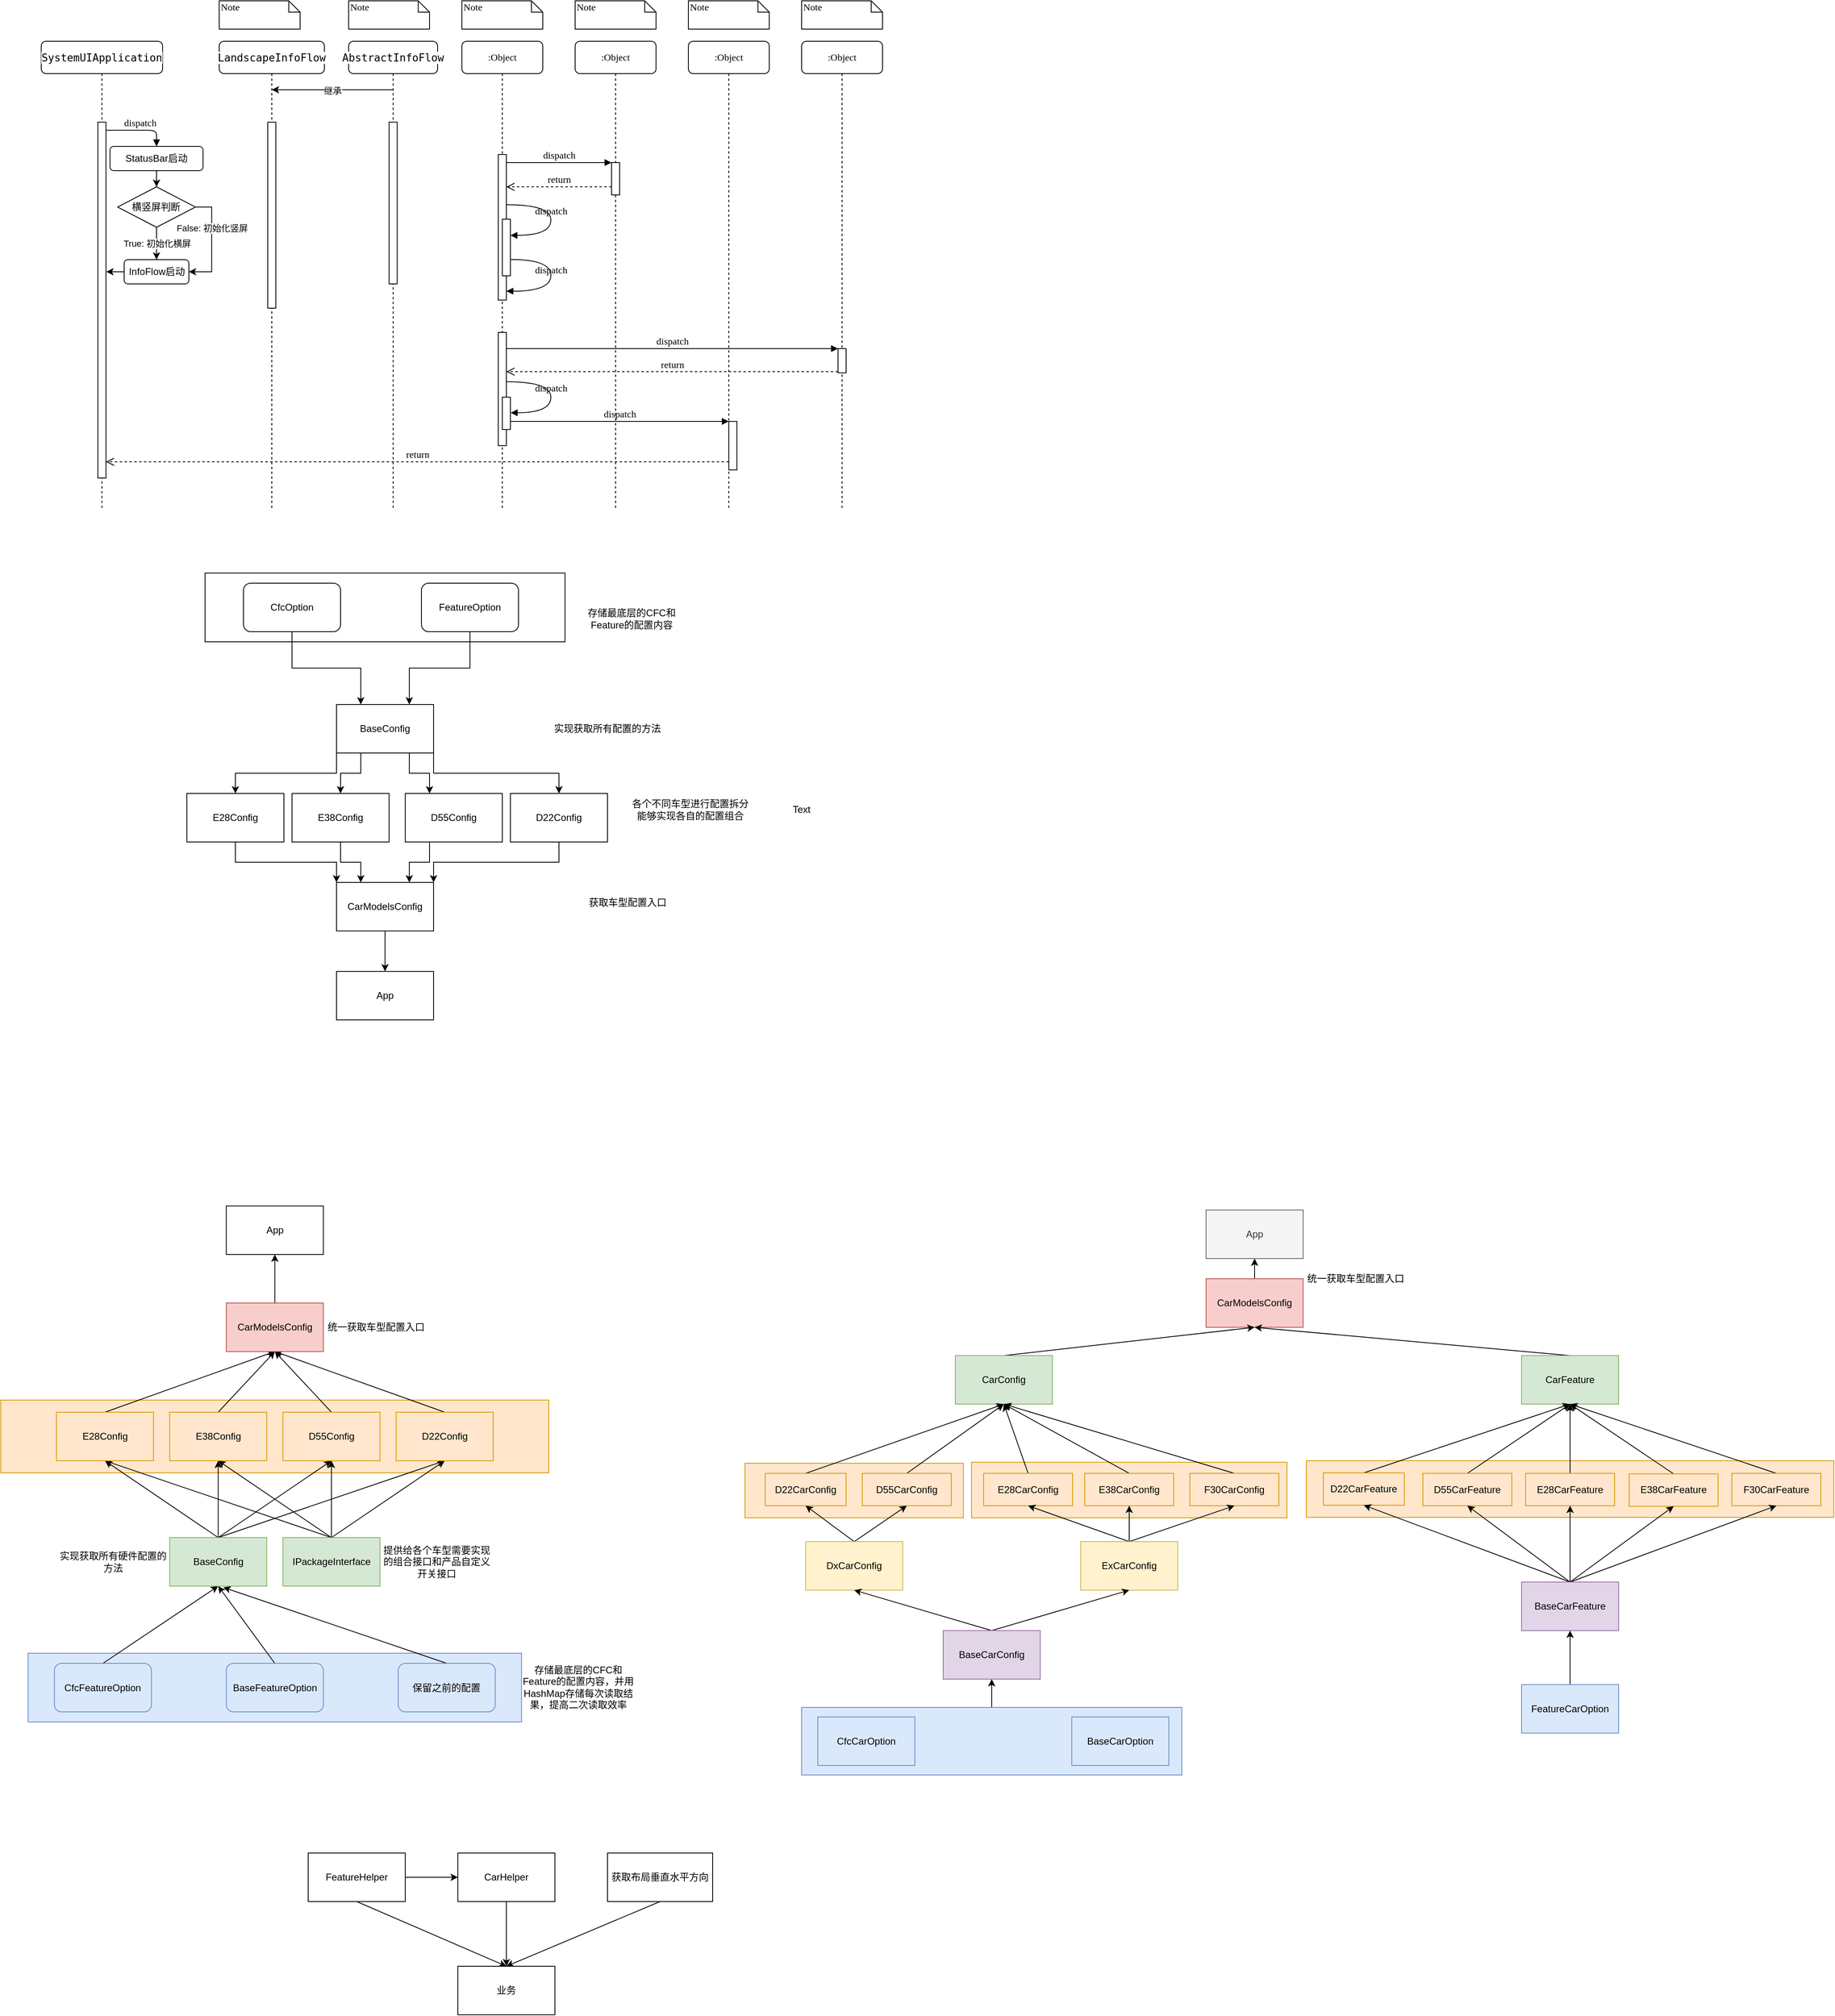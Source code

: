 <mxfile version="20.2.8" type="github">
  <diagram name="Page-1" id="13e1069c-82ec-6db2-03f1-153e76fe0fe0">
    <mxGraphModel dx="2472" dy="684" grid="1" gridSize="10" guides="1" tooltips="1" connect="1" arrows="1" fold="1" page="1" pageScale="1" pageWidth="1100" pageHeight="850" background="none" math="0" shadow="0">
      <root>
        <mxCell id="0" />
        <mxCell id="1" parent="0" />
        <mxCell id="XHQAuDr_FhuC9CiQz87_-5" style="edgeStyle=none;rounded=0;orthogonalLoop=1;jettySize=auto;html=1;exitX=0.5;exitY=0;exitDx=0;exitDy=0;entryX=0.5;entryY=1;entryDx=0;entryDy=0;" edge="1" parent="1" source="u1V4kBowGzfQfwBK12-E-53" target="XHQAuDr_FhuC9CiQz87_-1">
          <mxGeometry relative="1" as="geometry" />
        </mxCell>
        <mxCell id="u1V4kBowGzfQfwBK12-E-53" value="" style="rounded=0;whiteSpace=wrap;html=1;fillColor=#dae8fc;strokeColor=#6c8ebf;" parent="1" vertex="1">
          <mxGeometry x="960" y="2140" width="470" height="83.5" as="geometry" />
        </mxCell>
        <mxCell id="u1V4kBowGzfQfwBK12-E-29" value="" style="rounded=0;whiteSpace=wrap;html=1;fillColor=#ffe6cc;strokeColor=#d79b00;" parent="1" vertex="1">
          <mxGeometry x="1584" y="1835" width="652" height="69.99" as="geometry" />
        </mxCell>
        <mxCell id="u1V4kBowGzfQfwBK12-E-19" value="" style="rounded=0;whiteSpace=wrap;html=1;fillColor=#ffe6cc;strokeColor=#d79b00;" parent="1" vertex="1">
          <mxGeometry x="1170" y="1836.86" width="390" height="68.75" as="geometry" />
        </mxCell>
        <mxCell id="u1V4kBowGzfQfwBK12-E-13" value="" style="rounded=0;whiteSpace=wrap;html=1;fillColor=#ffe6cc;strokeColor=#d79b00;" parent="1" vertex="1">
          <mxGeometry x="890" y="1838.11" width="270" height="67.5" as="geometry" />
        </mxCell>
        <mxCell id="REH5YeQ6EN0uK2ZwVJsP-51" value="" style="rounded=0;whiteSpace=wrap;html=1;fillColor=#ffe6cc;strokeColor=#d79b00;" parent="1" vertex="1">
          <mxGeometry x="-30" y="1760" width="677.5" height="90" as="geometry" />
        </mxCell>
        <mxCell id="7baba1c4bc27f4b0-2" value="&lt;pre style=&quot;font-family: &amp;quot;JetBrains Mono&amp;quot;, monospace; font-size: 9.8pt;&quot;&gt;&lt;span style=&quot;background-color: rgb(255, 255, 255);&quot;&gt;LandscapeInfoFlow&lt;/span&gt;&lt;/pre&gt;" style="shape=umlLifeline;perimeter=lifelinePerimeter;whiteSpace=wrap;html=1;container=1;collapsible=0;recursiveResize=0;outlineConnect=0;rounded=1;shadow=0;comic=0;labelBackgroundColor=none;strokeWidth=1;fontFamily=Verdana;fontSize=12;align=center;" parent="1" vertex="1">
          <mxGeometry x="240" y="80" width="130" height="580" as="geometry" />
        </mxCell>
        <mxCell id="7baba1c4bc27f4b0-10" value="" style="html=1;points=[];perimeter=orthogonalPerimeter;rounded=0;shadow=0;comic=0;labelBackgroundColor=none;strokeWidth=1;fontFamily=Verdana;fontSize=12;align=center;" parent="7baba1c4bc27f4b0-2" vertex="1">
          <mxGeometry x="60" y="100" width="10" height="230" as="geometry" />
        </mxCell>
        <mxCell id="7baba1c4bc27f4b0-3" value="&lt;pre style=&quot;font-family: &amp;quot;JetBrains Mono&amp;quot;, monospace; font-size: 9.8pt;&quot;&gt;&lt;span style=&quot;background-color: rgb(255, 255, 255);&quot;&gt;AbstractInfoFlow&lt;/span&gt;&lt;/pre&gt;" style="shape=umlLifeline;perimeter=lifelinePerimeter;whiteSpace=wrap;html=1;container=1;collapsible=0;recursiveResize=0;outlineConnect=0;rounded=1;shadow=0;comic=0;labelBackgroundColor=none;strokeWidth=1;fontFamily=Verdana;fontSize=12;align=center;" parent="1" vertex="1">
          <mxGeometry x="400" y="80" width="110" height="580" as="geometry" />
        </mxCell>
        <mxCell id="7baba1c4bc27f4b0-13" value="" style="html=1;points=[];perimeter=orthogonalPerimeter;rounded=0;shadow=0;comic=0;labelBackgroundColor=none;strokeWidth=1;fontFamily=Verdana;fontSize=12;align=center;" parent="7baba1c4bc27f4b0-3" vertex="1">
          <mxGeometry x="50" y="100" width="10" height="200" as="geometry" />
        </mxCell>
        <mxCell id="7baba1c4bc27f4b0-4" value=":Object" style="shape=umlLifeline;perimeter=lifelinePerimeter;whiteSpace=wrap;html=1;container=1;collapsible=0;recursiveResize=0;outlineConnect=0;rounded=1;shadow=0;comic=0;labelBackgroundColor=none;strokeWidth=1;fontFamily=Verdana;fontSize=12;align=center;" parent="1" vertex="1">
          <mxGeometry x="540" y="80" width="100" height="580" as="geometry" />
        </mxCell>
        <mxCell id="7baba1c4bc27f4b0-5" value=":Object" style="shape=umlLifeline;perimeter=lifelinePerimeter;whiteSpace=wrap;html=1;container=1;collapsible=0;recursiveResize=0;outlineConnect=0;rounded=1;shadow=0;comic=0;labelBackgroundColor=none;strokeWidth=1;fontFamily=Verdana;fontSize=12;align=center;" parent="1" vertex="1">
          <mxGeometry x="680" y="80" width="100" height="580" as="geometry" />
        </mxCell>
        <mxCell id="7baba1c4bc27f4b0-6" value=":Object" style="shape=umlLifeline;perimeter=lifelinePerimeter;whiteSpace=wrap;html=1;container=1;collapsible=0;recursiveResize=0;outlineConnect=0;rounded=1;shadow=0;comic=0;labelBackgroundColor=none;strokeWidth=1;fontFamily=Verdana;fontSize=12;align=center;" parent="1" vertex="1">
          <mxGeometry x="820" y="80" width="100" height="580" as="geometry" />
        </mxCell>
        <mxCell id="7baba1c4bc27f4b0-7" value=":Object" style="shape=umlLifeline;perimeter=lifelinePerimeter;whiteSpace=wrap;html=1;container=1;collapsible=0;recursiveResize=0;outlineConnect=0;rounded=1;shadow=0;comic=0;labelBackgroundColor=none;strokeWidth=1;fontFamily=Verdana;fontSize=12;align=center;" parent="1" vertex="1">
          <mxGeometry x="960" y="80" width="100" height="580" as="geometry" />
        </mxCell>
        <mxCell id="7baba1c4bc27f4b0-8" value="&lt;pre style=&quot;font-family: &amp;quot;JetBrains Mono&amp;quot;, monospace; font-size: 9.8pt;&quot;&gt;&lt;span style=&quot;background-color: rgb(255, 255, 255);&quot;&gt;SystemUIApplication&lt;/span&gt;&lt;/pre&gt;" style="shape=umlLifeline;perimeter=lifelinePerimeter;whiteSpace=wrap;html=1;container=1;collapsible=0;recursiveResize=0;outlineConnect=0;rounded=1;shadow=0;comic=0;labelBackgroundColor=none;strokeWidth=1;fontFamily=Verdana;fontSize=12;align=center;" parent="1" vertex="1">
          <mxGeometry x="20" y="80" width="150" height="580" as="geometry" />
        </mxCell>
        <mxCell id="7baba1c4bc27f4b0-9" value="" style="html=1;points=[];perimeter=orthogonalPerimeter;rounded=0;shadow=0;comic=0;labelBackgroundColor=none;strokeWidth=1;fontFamily=Verdana;fontSize=12;align=center;" parent="7baba1c4bc27f4b0-8" vertex="1">
          <mxGeometry x="70" y="100" width="10" height="440" as="geometry" />
        </mxCell>
        <mxCell id="kc6IpkDuehsyUQbkv5Yk-7" value="True: 初始化横屏" style="edgeStyle=orthogonalEdgeStyle;rounded=0;orthogonalLoop=1;jettySize=auto;html=1;exitX=0.5;exitY=1;exitDx=0;exitDy=0;entryX=0.5;entryY=0;entryDx=0;entryDy=0;fontColor=#000000;" parent="7baba1c4bc27f4b0-8" source="kc6IpkDuehsyUQbkv5Yk-4" target="kc6IpkDuehsyUQbkv5Yk-6" edge="1">
          <mxGeometry relative="1" as="geometry" />
        </mxCell>
        <mxCell id="kc6IpkDuehsyUQbkv5Yk-8" style="edgeStyle=orthogonalEdgeStyle;rounded=0;orthogonalLoop=1;jettySize=auto;html=1;exitX=1;exitY=0.5;exitDx=0;exitDy=0;entryX=1;entryY=0.5;entryDx=0;entryDy=0;fontColor=#000000;" parent="7baba1c4bc27f4b0-8" source="kc6IpkDuehsyUQbkv5Yk-4" target="kc6IpkDuehsyUQbkv5Yk-6" edge="1">
          <mxGeometry relative="1" as="geometry" />
        </mxCell>
        <mxCell id="kc6IpkDuehsyUQbkv5Yk-9" value="False: 初始化竖屏" style="edgeLabel;html=1;align=center;verticalAlign=middle;resizable=0;points=[];fontColor=#000000;" parent="kc6IpkDuehsyUQbkv5Yk-8" vertex="1" connectable="0">
          <mxGeometry x="-0.383" relative="1" as="geometry">
            <mxPoint y="6" as="offset" />
          </mxGeometry>
        </mxCell>
        <mxCell id="kc6IpkDuehsyUQbkv5Yk-4" value="横竖屏判断" style="rhombus;whiteSpace=wrap;html=1;labelBackgroundColor=#FFFFFF;fontColor=#000000;" parent="7baba1c4bc27f4b0-8" vertex="1">
          <mxGeometry x="94.38" y="180" width="96.25" height="50" as="geometry" />
        </mxCell>
        <mxCell id="kc6IpkDuehsyUQbkv5Yk-5" style="edgeStyle=orthogonalEdgeStyle;rounded=0;orthogonalLoop=1;jettySize=auto;html=1;exitX=0.5;exitY=1;exitDx=0;exitDy=0;entryX=0.5;entryY=0;entryDx=0;entryDy=0;fontColor=#000000;" parent="7baba1c4bc27f4b0-8" source="kc6IpkDuehsyUQbkv5Yk-1" target="kc6IpkDuehsyUQbkv5Yk-4" edge="1">
          <mxGeometry relative="1" as="geometry" />
        </mxCell>
        <mxCell id="kc6IpkDuehsyUQbkv5Yk-1" value="StatusBar启动" style="rounded=1;whiteSpace=wrap;html=1;labelBackgroundColor=#FFFFFF;fontColor=#000000;" parent="7baba1c4bc27f4b0-8" vertex="1">
          <mxGeometry x="85" y="130" width="115" height="30" as="geometry" />
        </mxCell>
        <mxCell id="7baba1c4bc27f4b0-11" value="dispatch" style="html=1;verticalAlign=bottom;endArrow=block;labelBackgroundColor=none;fontFamily=Verdana;fontSize=12;edgeStyle=elbowEdgeStyle;elbow=vertical;entryX=0.5;entryY=0;entryDx=0;entryDy=0;" parent="7baba1c4bc27f4b0-8" source="7baba1c4bc27f4b0-9" target="kc6IpkDuehsyUQbkv5Yk-1" edge="1">
          <mxGeometry relative="1" as="geometry">
            <mxPoint x="200" y="100" as="sourcePoint" />
            <Array as="points">
              <mxPoint x="190" y="110" />
            </Array>
          </mxGeometry>
        </mxCell>
        <mxCell id="kc6IpkDuehsyUQbkv5Yk-10" style="edgeStyle=orthogonalEdgeStyle;rounded=0;orthogonalLoop=1;jettySize=auto;html=1;exitX=0;exitY=0.5;exitDx=0;exitDy=0;entryX=1.043;entryY=0.421;entryDx=0;entryDy=0;entryPerimeter=0;fontColor=#000000;" parent="7baba1c4bc27f4b0-8" source="kc6IpkDuehsyUQbkv5Yk-6" target="7baba1c4bc27f4b0-9" edge="1">
          <mxGeometry relative="1" as="geometry" />
        </mxCell>
        <mxCell id="kc6IpkDuehsyUQbkv5Yk-6" value="InfoFlow启动" style="rounded=1;whiteSpace=wrap;html=1;labelBackgroundColor=#FFFFFF;fontColor=#000000;" parent="7baba1c4bc27f4b0-8" vertex="1">
          <mxGeometry x="102.5" y="270" width="80" height="30" as="geometry" />
        </mxCell>
        <mxCell id="7baba1c4bc27f4b0-16" value="" style="html=1;points=[];perimeter=orthogonalPerimeter;rounded=0;shadow=0;comic=0;labelBackgroundColor=none;strokeWidth=1;fontFamily=Verdana;fontSize=12;align=center;" parent="1" vertex="1">
          <mxGeometry x="585" y="220" width="10" height="180" as="geometry" />
        </mxCell>
        <mxCell id="7baba1c4bc27f4b0-19" value="" style="html=1;points=[];perimeter=orthogonalPerimeter;rounded=0;shadow=0;comic=0;labelBackgroundColor=none;strokeWidth=1;fontFamily=Verdana;fontSize=12;align=center;" parent="1" vertex="1">
          <mxGeometry x="725" y="230" width="10" height="40" as="geometry" />
        </mxCell>
        <mxCell id="7baba1c4bc27f4b0-20" value="dispatch" style="html=1;verticalAlign=bottom;endArrow=block;entryX=0;entryY=0;labelBackgroundColor=none;fontFamily=Verdana;fontSize=12;edgeStyle=elbowEdgeStyle;elbow=vertical;" parent="1" source="7baba1c4bc27f4b0-16" target="7baba1c4bc27f4b0-19" edge="1">
          <mxGeometry relative="1" as="geometry">
            <mxPoint x="650" y="230" as="sourcePoint" />
          </mxGeometry>
        </mxCell>
        <mxCell id="7baba1c4bc27f4b0-21" value="return" style="html=1;verticalAlign=bottom;endArrow=open;dashed=1;endSize=8;labelBackgroundColor=none;fontFamily=Verdana;fontSize=12;edgeStyle=elbowEdgeStyle;elbow=vertical;" parent="1" source="7baba1c4bc27f4b0-19" target="7baba1c4bc27f4b0-16" edge="1">
          <mxGeometry relative="1" as="geometry">
            <mxPoint x="650" y="306" as="targetPoint" />
            <Array as="points">
              <mxPoint x="670" y="260" />
              <mxPoint x="700" y="260" />
            </Array>
          </mxGeometry>
        </mxCell>
        <mxCell id="7baba1c4bc27f4b0-22" value="" style="html=1;points=[];perimeter=orthogonalPerimeter;rounded=0;shadow=0;comic=0;labelBackgroundColor=none;strokeWidth=1;fontFamily=Verdana;fontSize=12;align=center;" parent="1" vertex="1">
          <mxGeometry x="585" y="440" width="10" height="140" as="geometry" />
        </mxCell>
        <mxCell id="7baba1c4bc27f4b0-25" value="" style="html=1;points=[];perimeter=orthogonalPerimeter;rounded=0;shadow=0;comic=0;labelBackgroundColor=none;strokeColor=#000000;strokeWidth=1;fillColor=#FFFFFF;fontFamily=Verdana;fontSize=12;fontColor=#000000;align=center;" parent="1" vertex="1">
          <mxGeometry x="1005" y="460" width="10" height="30" as="geometry" />
        </mxCell>
        <mxCell id="7baba1c4bc27f4b0-26" value="dispatch" style="html=1;verticalAlign=bottom;endArrow=block;entryX=0;entryY=0;labelBackgroundColor=none;fontFamily=Verdana;fontSize=12;" parent="1" source="7baba1c4bc27f4b0-22" target="7baba1c4bc27f4b0-25" edge="1">
          <mxGeometry relative="1" as="geometry">
            <mxPoint x="930" y="340" as="sourcePoint" />
          </mxGeometry>
        </mxCell>
        <mxCell id="7baba1c4bc27f4b0-27" value="return" style="html=1;verticalAlign=bottom;endArrow=open;dashed=1;endSize=8;exitX=0;exitY=0.95;labelBackgroundColor=none;fontFamily=Verdana;fontSize=12;" parent="1" source="7baba1c4bc27f4b0-25" target="7baba1c4bc27f4b0-22" edge="1">
          <mxGeometry relative="1" as="geometry">
            <mxPoint x="930" y="416" as="targetPoint" />
          </mxGeometry>
        </mxCell>
        <mxCell id="7baba1c4bc27f4b0-28" value="" style="html=1;points=[];perimeter=orthogonalPerimeter;rounded=0;shadow=0;comic=0;labelBackgroundColor=none;strokeWidth=1;fontFamily=Verdana;fontSize=12;align=center;" parent="1" vertex="1">
          <mxGeometry x="870" y="550" width="10" height="60" as="geometry" />
        </mxCell>
        <mxCell id="7baba1c4bc27f4b0-29" value="dispatch" style="html=1;verticalAlign=bottom;endArrow=block;entryX=0;entryY=0;labelBackgroundColor=none;fontFamily=Verdana;fontSize=12;edgeStyle=elbowEdgeStyle;elbow=vertical;" parent="1" source="7baba1c4bc27f4b0-37" target="7baba1c4bc27f4b0-28" edge="1">
          <mxGeometry relative="1" as="geometry">
            <mxPoint x="800" y="550" as="sourcePoint" />
          </mxGeometry>
        </mxCell>
        <mxCell id="7baba1c4bc27f4b0-30" value="return" style="html=1;verticalAlign=bottom;endArrow=open;dashed=1;endSize=8;labelBackgroundColor=none;fontFamily=Verdana;fontSize=12;edgeStyle=elbowEdgeStyle;elbow=vertical;" parent="1" source="7baba1c4bc27f4b0-28" target="7baba1c4bc27f4b0-9" edge="1">
          <mxGeometry relative="1" as="geometry">
            <mxPoint x="800" y="626" as="targetPoint" />
            <Array as="points">
              <mxPoint x="570" y="600" />
            </Array>
          </mxGeometry>
        </mxCell>
        <mxCell id="7baba1c4bc27f4b0-34" value="" style="html=1;points=[];perimeter=orthogonalPerimeter;rounded=0;shadow=0;comic=0;labelBackgroundColor=none;strokeWidth=1;fontFamily=Verdana;fontSize=12;align=center;" parent="1" vertex="1">
          <mxGeometry x="590" y="300" width="10" height="70" as="geometry" />
        </mxCell>
        <mxCell id="7baba1c4bc27f4b0-35" value="dispatch" style="html=1;verticalAlign=bottom;endArrow=block;labelBackgroundColor=none;fontFamily=Verdana;fontSize=12;elbow=vertical;edgeStyle=orthogonalEdgeStyle;curved=1;entryX=1;entryY=0.286;entryPerimeter=0;exitX=1.038;exitY=0.345;exitPerimeter=0;" parent="1" source="7baba1c4bc27f4b0-16" target="7baba1c4bc27f4b0-34" edge="1">
          <mxGeometry relative="1" as="geometry">
            <mxPoint x="465" y="230" as="sourcePoint" />
            <mxPoint x="595" y="230" as="targetPoint" />
            <Array as="points">
              <mxPoint x="650" y="282" />
              <mxPoint x="650" y="320" />
            </Array>
          </mxGeometry>
        </mxCell>
        <mxCell id="7baba1c4bc27f4b0-36" value="dispatch" style="html=1;verticalAlign=bottom;endArrow=block;labelBackgroundColor=none;fontFamily=Verdana;fontSize=12;elbow=vertical;edgeStyle=orthogonalEdgeStyle;curved=1;exitX=1.066;exitY=0.713;exitPerimeter=0;" parent="1" source="7baba1c4bc27f4b0-34" edge="1">
          <mxGeometry relative="1" as="geometry">
            <mxPoint x="610.333" y="350" as="sourcePoint" />
            <mxPoint x="595" y="389" as="targetPoint" />
            <Array as="points">
              <mxPoint x="650" y="350" />
              <mxPoint x="650" y="389" />
            </Array>
          </mxGeometry>
        </mxCell>
        <mxCell id="7baba1c4bc27f4b0-37" value="" style="html=1;points=[];perimeter=orthogonalPerimeter;rounded=0;shadow=0;comic=0;labelBackgroundColor=none;strokeWidth=1;fontFamily=Verdana;fontSize=12;align=center;" parent="1" vertex="1">
          <mxGeometry x="590" y="520" width="10" height="40" as="geometry" />
        </mxCell>
        <mxCell id="7baba1c4bc27f4b0-39" value="dispatch" style="html=1;verticalAlign=bottom;endArrow=block;labelBackgroundColor=none;fontFamily=Verdana;fontSize=12;elbow=vertical;edgeStyle=orthogonalEdgeStyle;curved=1;entryX=1;entryY=0.286;entryPerimeter=0;exitX=1.038;exitY=0.345;exitPerimeter=0;" parent="1" edge="1">
          <mxGeometry relative="1" as="geometry">
            <mxPoint x="595.333" y="501" as="sourcePoint" />
            <mxPoint x="600.333" y="539.333" as="targetPoint" />
            <Array as="points">
              <mxPoint x="650" y="501" />
              <mxPoint x="650" y="539" />
            </Array>
          </mxGeometry>
        </mxCell>
        <mxCell id="7baba1c4bc27f4b0-41" value="Note" style="shape=note;whiteSpace=wrap;html=1;size=14;verticalAlign=top;align=left;spacingTop=-6;rounded=0;shadow=0;comic=0;labelBackgroundColor=none;strokeWidth=1;fontFamily=Verdana;fontSize=12" parent="1" vertex="1">
          <mxGeometry x="240" y="30" width="100" height="35" as="geometry" />
        </mxCell>
        <mxCell id="7baba1c4bc27f4b0-42" value="Note" style="shape=note;whiteSpace=wrap;html=1;size=14;verticalAlign=top;align=left;spacingTop=-6;rounded=0;shadow=0;comic=0;labelBackgroundColor=none;strokeWidth=1;fontFamily=Verdana;fontSize=12" parent="1" vertex="1">
          <mxGeometry x="400" y="30" width="100" height="35" as="geometry" />
        </mxCell>
        <mxCell id="7baba1c4bc27f4b0-43" value="Note" style="shape=note;whiteSpace=wrap;html=1;size=14;verticalAlign=top;align=left;spacingTop=-6;rounded=0;shadow=0;comic=0;labelBackgroundColor=none;strokeWidth=1;fontFamily=Verdana;fontSize=12" parent="1" vertex="1">
          <mxGeometry x="540" y="30" width="100" height="35" as="geometry" />
        </mxCell>
        <mxCell id="7baba1c4bc27f4b0-44" value="Note" style="shape=note;whiteSpace=wrap;html=1;size=14;verticalAlign=top;align=left;spacingTop=-6;rounded=0;shadow=0;comic=0;labelBackgroundColor=none;strokeWidth=1;fontFamily=Verdana;fontSize=12" parent="1" vertex="1">
          <mxGeometry x="680" y="30" width="100" height="35" as="geometry" />
        </mxCell>
        <mxCell id="7baba1c4bc27f4b0-45" value="Note" style="shape=note;whiteSpace=wrap;html=1;size=14;verticalAlign=top;align=left;spacingTop=-6;rounded=0;shadow=0;comic=0;labelBackgroundColor=none;strokeWidth=1;fontFamily=Verdana;fontSize=12" parent="1" vertex="1">
          <mxGeometry x="820" y="30" width="100" height="35" as="geometry" />
        </mxCell>
        <mxCell id="7baba1c4bc27f4b0-46" value="Note" style="shape=note;whiteSpace=wrap;html=1;size=14;verticalAlign=top;align=left;spacingTop=-6;rounded=0;shadow=0;comic=0;labelBackgroundColor=none;strokeWidth=1;fontFamily=Verdana;fontSize=12" parent="1" vertex="1">
          <mxGeometry x="960" y="30" width="100" height="35" as="geometry" />
        </mxCell>
        <mxCell id="kc6IpkDuehsyUQbkv5Yk-12" value="" style="endArrow=classic;html=1;rounded=0;fontColor=#000000;" parent="1" source="7baba1c4bc27f4b0-3" target="7baba1c4bc27f4b0-2" edge="1">
          <mxGeometry width="50" height="50" relative="1" as="geometry">
            <mxPoint x="390" y="160" as="sourcePoint" />
            <mxPoint x="420" y="90" as="targetPoint" />
            <Array as="points">
              <mxPoint x="380" y="140" />
            </Array>
          </mxGeometry>
        </mxCell>
        <mxCell id="kc6IpkDuehsyUQbkv5Yk-13" value="继承" style="edgeLabel;html=1;align=center;verticalAlign=middle;resizable=0;points=[];fontColor=#000000;" parent="kc6IpkDuehsyUQbkv5Yk-12" vertex="1" connectable="0">
          <mxGeometry x="0.119" y="1" relative="1" as="geometry">
            <mxPoint x="9" as="offset" />
          </mxGeometry>
        </mxCell>
        <mxCell id="REH5YeQ6EN0uK2ZwVJsP-4" value="" style="verticalLabelPosition=bottom;verticalAlign=top;html=1;shape=mxgraph.basic.rect;fillColor2=none;strokeWidth=1;size=20;indent=5;" parent="1" vertex="1">
          <mxGeometry x="222.5" y="737.5" width="445" height="85" as="geometry" />
        </mxCell>
        <mxCell id="REH5YeQ6EN0uK2ZwVJsP-11" style="edgeStyle=orthogonalEdgeStyle;rounded=0;orthogonalLoop=1;jettySize=auto;html=1;exitX=0.5;exitY=1;exitDx=0;exitDy=0;entryX=0.25;entryY=0;entryDx=0;entryDy=0;" parent="1" source="REH5YeQ6EN0uK2ZwVJsP-1" target="REH5YeQ6EN0uK2ZwVJsP-10" edge="1">
          <mxGeometry relative="1" as="geometry" />
        </mxCell>
        <mxCell id="REH5YeQ6EN0uK2ZwVJsP-1" value="CfcOption" style="rounded=1;whiteSpace=wrap;html=1;" parent="1" vertex="1">
          <mxGeometry x="270" y="750" width="120" height="60" as="geometry" />
        </mxCell>
        <mxCell id="REH5YeQ6EN0uK2ZwVJsP-12" style="edgeStyle=orthogonalEdgeStyle;rounded=0;orthogonalLoop=1;jettySize=auto;html=1;entryX=0.75;entryY=0;entryDx=0;entryDy=0;" parent="1" source="REH5YeQ6EN0uK2ZwVJsP-2" target="REH5YeQ6EN0uK2ZwVJsP-10" edge="1">
          <mxGeometry relative="1" as="geometry" />
        </mxCell>
        <mxCell id="REH5YeQ6EN0uK2ZwVJsP-2" value="FeatureOption" style="rounded=1;whiteSpace=wrap;html=1;" parent="1" vertex="1">
          <mxGeometry x="490" y="750" width="120" height="60" as="geometry" />
        </mxCell>
        <mxCell id="REH5YeQ6EN0uK2ZwVJsP-19" style="edgeStyle=orthogonalEdgeStyle;rounded=0;orthogonalLoop=1;jettySize=auto;html=1;exitX=0;exitY=1;exitDx=0;exitDy=0;entryX=0.5;entryY=0;entryDx=0;entryDy=0;" parent="1" source="REH5YeQ6EN0uK2ZwVJsP-10" target="REH5YeQ6EN0uK2ZwVJsP-15" edge="1">
          <mxGeometry relative="1" as="geometry" />
        </mxCell>
        <mxCell id="REH5YeQ6EN0uK2ZwVJsP-20" style="edgeStyle=orthogonalEdgeStyle;rounded=0;orthogonalLoop=1;jettySize=auto;html=1;exitX=0.25;exitY=1;exitDx=0;exitDy=0;" parent="1" source="REH5YeQ6EN0uK2ZwVJsP-10" target="REH5YeQ6EN0uK2ZwVJsP-16" edge="1">
          <mxGeometry relative="1" as="geometry" />
        </mxCell>
        <mxCell id="REH5YeQ6EN0uK2ZwVJsP-21" style="edgeStyle=orthogonalEdgeStyle;rounded=0;orthogonalLoop=1;jettySize=auto;html=1;exitX=0.75;exitY=1;exitDx=0;exitDy=0;entryX=0.25;entryY=0;entryDx=0;entryDy=0;" parent="1" source="REH5YeQ6EN0uK2ZwVJsP-10" target="REH5YeQ6EN0uK2ZwVJsP-17" edge="1">
          <mxGeometry relative="1" as="geometry" />
        </mxCell>
        <mxCell id="REH5YeQ6EN0uK2ZwVJsP-22" style="edgeStyle=orthogonalEdgeStyle;rounded=0;orthogonalLoop=1;jettySize=auto;html=1;exitX=1;exitY=1;exitDx=0;exitDy=0;entryX=0.5;entryY=0;entryDx=0;entryDy=0;" parent="1" source="REH5YeQ6EN0uK2ZwVJsP-10" target="REH5YeQ6EN0uK2ZwVJsP-18" edge="1">
          <mxGeometry relative="1" as="geometry" />
        </mxCell>
        <mxCell id="REH5YeQ6EN0uK2ZwVJsP-10" value="BaseConfig" style="rounded=0;whiteSpace=wrap;html=1;" parent="1" vertex="1">
          <mxGeometry x="385" y="900" width="120" height="60" as="geometry" />
        </mxCell>
        <mxCell id="REH5YeQ6EN0uK2ZwVJsP-13" value="存储最底层的CFC和Feature的配置内容" style="text;html=1;strokeColor=none;fillColor=none;align=center;verticalAlign=middle;whiteSpace=wrap;rounded=0;" parent="1" vertex="1">
          <mxGeometry x="680" y="767.5" width="140" height="52.5" as="geometry" />
        </mxCell>
        <mxCell id="REH5YeQ6EN0uK2ZwVJsP-14" value="实现获取所有配置的方法" style="text;html=1;strokeColor=none;fillColor=none;align=center;verticalAlign=middle;whiteSpace=wrap;rounded=0;" parent="1" vertex="1">
          <mxGeometry x="650" y="905" width="140" height="50" as="geometry" />
        </mxCell>
        <mxCell id="REH5YeQ6EN0uK2ZwVJsP-26" style="edgeStyle=orthogonalEdgeStyle;rounded=0;orthogonalLoop=1;jettySize=auto;html=1;exitX=0.5;exitY=1;exitDx=0;exitDy=0;entryX=0;entryY=0;entryDx=0;entryDy=0;" parent="1" source="REH5YeQ6EN0uK2ZwVJsP-15" target="REH5YeQ6EN0uK2ZwVJsP-24" edge="1">
          <mxGeometry relative="1" as="geometry" />
        </mxCell>
        <mxCell id="REH5YeQ6EN0uK2ZwVJsP-15" value="E28Config" style="rounded=0;whiteSpace=wrap;html=1;" parent="1" vertex="1">
          <mxGeometry x="200" y="1010" width="120" height="60" as="geometry" />
        </mxCell>
        <mxCell id="REH5YeQ6EN0uK2ZwVJsP-27" style="edgeStyle=orthogonalEdgeStyle;rounded=0;orthogonalLoop=1;jettySize=auto;html=1;exitX=0.5;exitY=1;exitDx=0;exitDy=0;entryX=0.25;entryY=0;entryDx=0;entryDy=0;" parent="1" source="REH5YeQ6EN0uK2ZwVJsP-16" target="REH5YeQ6EN0uK2ZwVJsP-24" edge="1">
          <mxGeometry relative="1" as="geometry" />
        </mxCell>
        <mxCell id="REH5YeQ6EN0uK2ZwVJsP-16" value="E38Config" style="rounded=0;whiteSpace=wrap;html=1;" parent="1" vertex="1">
          <mxGeometry x="330" y="1010" width="120" height="60" as="geometry" />
        </mxCell>
        <mxCell id="REH5YeQ6EN0uK2ZwVJsP-28" style="edgeStyle=orthogonalEdgeStyle;rounded=0;orthogonalLoop=1;jettySize=auto;html=1;exitX=0.25;exitY=1;exitDx=0;exitDy=0;entryX=0.75;entryY=0;entryDx=0;entryDy=0;" parent="1" source="REH5YeQ6EN0uK2ZwVJsP-17" target="REH5YeQ6EN0uK2ZwVJsP-24" edge="1">
          <mxGeometry relative="1" as="geometry" />
        </mxCell>
        <mxCell id="REH5YeQ6EN0uK2ZwVJsP-17" value="D55Config" style="rounded=0;whiteSpace=wrap;html=1;" parent="1" vertex="1">
          <mxGeometry x="470" y="1010" width="120" height="60" as="geometry" />
        </mxCell>
        <mxCell id="REH5YeQ6EN0uK2ZwVJsP-29" style="edgeStyle=orthogonalEdgeStyle;rounded=0;orthogonalLoop=1;jettySize=auto;html=1;exitX=0.5;exitY=1;exitDx=0;exitDy=0;entryX=1;entryY=0;entryDx=0;entryDy=0;" parent="1" source="REH5YeQ6EN0uK2ZwVJsP-18" target="REH5YeQ6EN0uK2ZwVJsP-24" edge="1">
          <mxGeometry relative="1" as="geometry" />
        </mxCell>
        <mxCell id="REH5YeQ6EN0uK2ZwVJsP-18" value="D22Config" style="rounded=0;whiteSpace=wrap;html=1;" parent="1" vertex="1">
          <mxGeometry x="600" y="1010" width="120" height="60" as="geometry" />
        </mxCell>
        <mxCell id="REH5YeQ6EN0uK2ZwVJsP-23" value="各个不同车型进行配置拆分&lt;br&gt;能够实现各自的配置组合" style="text;html=1;strokeColor=none;fillColor=none;align=center;verticalAlign=middle;whiteSpace=wrap;rounded=0;" parent="1" vertex="1">
          <mxGeometry x="735" y="1000" width="175" height="60" as="geometry" />
        </mxCell>
        <mxCell id="REH5YeQ6EN0uK2ZwVJsP-33" style="edgeStyle=orthogonalEdgeStyle;rounded=0;orthogonalLoop=1;jettySize=auto;html=1;exitX=0.5;exitY=1;exitDx=0;exitDy=0;entryX=0.5;entryY=0;entryDx=0;entryDy=0;" parent="1" source="REH5YeQ6EN0uK2ZwVJsP-24" target="REH5YeQ6EN0uK2ZwVJsP-32" edge="1">
          <mxGeometry relative="1" as="geometry" />
        </mxCell>
        <mxCell id="REH5YeQ6EN0uK2ZwVJsP-24" value="CarModelsConfig" style="rounded=0;whiteSpace=wrap;html=1;" parent="1" vertex="1">
          <mxGeometry x="385" y="1120" width="120" height="60" as="geometry" />
        </mxCell>
        <mxCell id="REH5YeQ6EN0uK2ZwVJsP-31" value="获取车型配置入口" style="text;html=1;strokeColor=none;fillColor=none;align=center;verticalAlign=middle;whiteSpace=wrap;rounded=0;" parent="1" vertex="1">
          <mxGeometry x="680" y="1120" width="130" height="50" as="geometry" />
        </mxCell>
        <mxCell id="REH5YeQ6EN0uK2ZwVJsP-32" value="App" style="rounded=0;whiteSpace=wrap;html=1;" parent="1" vertex="1">
          <mxGeometry x="385" y="1230" width="120" height="60" as="geometry" />
        </mxCell>
        <mxCell id="REH5YeQ6EN0uK2ZwVJsP-34" value="Text" style="text;html=1;strokeColor=none;fillColor=none;align=center;verticalAlign=middle;whiteSpace=wrap;rounded=0;" parent="1" vertex="1">
          <mxGeometry x="930" y="1015" width="60" height="30" as="geometry" />
        </mxCell>
        <mxCell id="REH5YeQ6EN0uK2ZwVJsP-36" value="" style="verticalLabelPosition=bottom;verticalAlign=top;html=1;shape=mxgraph.basic.rect;fillColor2=none;strokeWidth=1;size=20;indent=5;fillColor=#dae8fc;strokeColor=#6c8ebf;" parent="1" vertex="1">
          <mxGeometry x="3.75" y="2073" width="610" height="85" as="geometry" />
        </mxCell>
        <mxCell id="REH5YeQ6EN0uK2ZwVJsP-70" style="edgeStyle=none;rounded=0;orthogonalLoop=1;jettySize=auto;html=1;exitX=0.5;exitY=0;exitDx=0;exitDy=0;entryX=0.5;entryY=1;entryDx=0;entryDy=0;" parent="1" source="REH5YeQ6EN0uK2ZwVJsP-37" target="REH5YeQ6EN0uK2ZwVJsP-40" edge="1">
          <mxGeometry relative="1" as="geometry" />
        </mxCell>
        <mxCell id="REH5YeQ6EN0uK2ZwVJsP-37" value="CfcFeatureOption" style="rounded=1;whiteSpace=wrap;html=1;fillColor=#dae8fc;strokeColor=#6c8ebf;" parent="1" vertex="1">
          <mxGeometry x="36.25" y="2085.5" width="120" height="60" as="geometry" />
        </mxCell>
        <mxCell id="REH5YeQ6EN0uK2ZwVJsP-71" style="edgeStyle=none;rounded=0;orthogonalLoop=1;jettySize=auto;html=1;exitX=0.5;exitY=0;exitDx=0;exitDy=0;entryX=0.5;entryY=1;entryDx=0;entryDy=0;" parent="1" source="REH5YeQ6EN0uK2ZwVJsP-38" target="REH5YeQ6EN0uK2ZwVJsP-40" edge="1">
          <mxGeometry relative="1" as="geometry" />
        </mxCell>
        <mxCell id="REH5YeQ6EN0uK2ZwVJsP-38" value="BaseFeatureOption" style="rounded=1;whiteSpace=wrap;html=1;fillColor=#dae8fc;strokeColor=#6c8ebf;" parent="1" vertex="1">
          <mxGeometry x="248.75" y="2085.5" width="120" height="60" as="geometry" />
        </mxCell>
        <mxCell id="REH5YeQ6EN0uK2ZwVJsP-72" style="edgeStyle=none;rounded=0;orthogonalLoop=1;jettySize=auto;html=1;exitX=0.5;exitY=0;exitDx=0;exitDy=0;entryX=0.553;entryY=1.026;entryDx=0;entryDy=0;entryPerimeter=0;" parent="1" source="REH5YeQ6EN0uK2ZwVJsP-39" target="REH5YeQ6EN0uK2ZwVJsP-40" edge="1">
          <mxGeometry relative="1" as="geometry" />
        </mxCell>
        <mxCell id="REH5YeQ6EN0uK2ZwVJsP-39" value="保留之前的配置" style="rounded=1;whiteSpace=wrap;html=1;fillColor=#dae8fc;strokeColor=#6c8ebf;" parent="1" vertex="1">
          <mxGeometry x="461.25" y="2085.5" width="120" height="60" as="geometry" />
        </mxCell>
        <mxCell id="REH5YeQ6EN0uK2ZwVJsP-62" style="edgeStyle=none;rounded=0;orthogonalLoop=1;jettySize=auto;html=1;exitX=0.5;exitY=0;exitDx=0;exitDy=0;entryX=0.5;entryY=1;entryDx=0;entryDy=0;" parent="1" source="REH5YeQ6EN0uK2ZwVJsP-40" target="REH5YeQ6EN0uK2ZwVJsP-47" edge="1">
          <mxGeometry relative="1" as="geometry" />
        </mxCell>
        <mxCell id="REH5YeQ6EN0uK2ZwVJsP-63" style="edgeStyle=none;rounded=0;orthogonalLoop=1;jettySize=auto;html=1;exitX=0.5;exitY=0;exitDx=0;exitDy=0;entryX=0.5;entryY=1;entryDx=0;entryDy=0;" parent="1" source="REH5YeQ6EN0uK2ZwVJsP-40" target="REH5YeQ6EN0uK2ZwVJsP-48" edge="1">
          <mxGeometry relative="1" as="geometry" />
        </mxCell>
        <mxCell id="REH5YeQ6EN0uK2ZwVJsP-64" style="edgeStyle=none;rounded=0;orthogonalLoop=1;jettySize=auto;html=1;exitX=0.5;exitY=0;exitDx=0;exitDy=0;entryX=0.5;entryY=1;entryDx=0;entryDy=0;" parent="1" source="REH5YeQ6EN0uK2ZwVJsP-40" target="REH5YeQ6EN0uK2ZwVJsP-49" edge="1">
          <mxGeometry relative="1" as="geometry" />
        </mxCell>
        <mxCell id="REH5YeQ6EN0uK2ZwVJsP-65" style="edgeStyle=none;rounded=0;orthogonalLoop=1;jettySize=auto;html=1;exitX=0.5;exitY=0;exitDx=0;exitDy=0;entryX=0.5;entryY=1;entryDx=0;entryDy=0;" parent="1" source="REH5YeQ6EN0uK2ZwVJsP-40" target="REH5YeQ6EN0uK2ZwVJsP-50" edge="1">
          <mxGeometry relative="1" as="geometry" />
        </mxCell>
        <mxCell id="REH5YeQ6EN0uK2ZwVJsP-40" value="BaseConfig" style="rounded=0;whiteSpace=wrap;html=1;fillColor=#d5e8d4;strokeColor=#82b366;" parent="1" vertex="1">
          <mxGeometry x="178.75" y="1930" width="120" height="60" as="geometry" />
        </mxCell>
        <mxCell id="REH5YeQ6EN0uK2ZwVJsP-66" style="edgeStyle=none;rounded=0;orthogonalLoop=1;jettySize=auto;html=1;exitX=0.5;exitY=0;exitDx=0;exitDy=0;entryX=0.5;entryY=1;entryDx=0;entryDy=0;" parent="1" source="REH5YeQ6EN0uK2ZwVJsP-46" target="REH5YeQ6EN0uK2ZwVJsP-47" edge="1">
          <mxGeometry relative="1" as="geometry">
            <mxPoint x="103.75" y="1880" as="targetPoint" />
          </mxGeometry>
        </mxCell>
        <mxCell id="REH5YeQ6EN0uK2ZwVJsP-67" style="edgeStyle=none;rounded=0;orthogonalLoop=1;jettySize=auto;html=1;exitX=0.5;exitY=0;exitDx=0;exitDy=0;entryX=0.5;entryY=1;entryDx=0;entryDy=0;" parent="1" source="REH5YeQ6EN0uK2ZwVJsP-46" target="REH5YeQ6EN0uK2ZwVJsP-48" edge="1">
          <mxGeometry relative="1" as="geometry" />
        </mxCell>
        <mxCell id="REH5YeQ6EN0uK2ZwVJsP-68" style="edgeStyle=none;rounded=0;orthogonalLoop=1;jettySize=auto;html=1;exitX=0.5;exitY=0;exitDx=0;exitDy=0;entryX=0.5;entryY=1;entryDx=0;entryDy=0;" parent="1" source="REH5YeQ6EN0uK2ZwVJsP-46" target="REH5YeQ6EN0uK2ZwVJsP-49" edge="1">
          <mxGeometry relative="1" as="geometry" />
        </mxCell>
        <mxCell id="REH5YeQ6EN0uK2ZwVJsP-69" style="edgeStyle=none;rounded=0;orthogonalLoop=1;jettySize=auto;html=1;exitX=0.5;exitY=0;exitDx=0;exitDy=0;entryX=0.5;entryY=1;entryDx=0;entryDy=0;" parent="1" source="REH5YeQ6EN0uK2ZwVJsP-46" target="REH5YeQ6EN0uK2ZwVJsP-50" edge="1">
          <mxGeometry relative="1" as="geometry" />
        </mxCell>
        <mxCell id="REH5YeQ6EN0uK2ZwVJsP-46" value="IPackageInterface" style="rounded=0;whiteSpace=wrap;html=1;fillColor=#d5e8d4;strokeColor=#82b366;" parent="1" vertex="1">
          <mxGeometry x="318.75" y="1930" width="120" height="60" as="geometry" />
        </mxCell>
        <mxCell id="REH5YeQ6EN0uK2ZwVJsP-77" style="edgeStyle=none;rounded=0;orthogonalLoop=1;jettySize=auto;html=1;exitX=0.5;exitY=0;exitDx=0;exitDy=0;entryX=0.5;entryY=1;entryDx=0;entryDy=0;" parent="1" source="REH5YeQ6EN0uK2ZwVJsP-47" target="REH5YeQ6EN0uK2ZwVJsP-76" edge="1">
          <mxGeometry relative="1" as="geometry" />
        </mxCell>
        <mxCell id="REH5YeQ6EN0uK2ZwVJsP-47" value="E28Config" style="rounded=0;whiteSpace=wrap;html=1;fillColor=#ffe6cc;strokeColor=#d79b00;" parent="1" vertex="1">
          <mxGeometry x="38.75" y="1775" width="120" height="60" as="geometry" />
        </mxCell>
        <mxCell id="REH5YeQ6EN0uK2ZwVJsP-78" style="edgeStyle=none;rounded=0;orthogonalLoop=1;jettySize=auto;html=1;exitX=0.5;exitY=0;exitDx=0;exitDy=0;entryX=0.5;entryY=1;entryDx=0;entryDy=0;" parent="1" source="REH5YeQ6EN0uK2ZwVJsP-48" target="REH5YeQ6EN0uK2ZwVJsP-76" edge="1">
          <mxGeometry relative="1" as="geometry" />
        </mxCell>
        <mxCell id="REH5YeQ6EN0uK2ZwVJsP-48" value="E38Config" style="rounded=0;whiteSpace=wrap;html=1;fillColor=#ffe6cc;strokeColor=#d79b00;" parent="1" vertex="1">
          <mxGeometry x="178.75" y="1775" width="120" height="60" as="geometry" />
        </mxCell>
        <mxCell id="REH5YeQ6EN0uK2ZwVJsP-79" style="edgeStyle=none;rounded=0;orthogonalLoop=1;jettySize=auto;html=1;exitX=0.5;exitY=0;exitDx=0;exitDy=0;entryX=0.5;entryY=1;entryDx=0;entryDy=0;" parent="1" source="REH5YeQ6EN0uK2ZwVJsP-49" target="REH5YeQ6EN0uK2ZwVJsP-76" edge="1">
          <mxGeometry relative="1" as="geometry">
            <mxPoint x="353.75" y="1730" as="targetPoint" />
          </mxGeometry>
        </mxCell>
        <mxCell id="REH5YeQ6EN0uK2ZwVJsP-49" value="D55Config" style="rounded=0;whiteSpace=wrap;html=1;fillColor=#ffe6cc;strokeColor=#d79b00;" parent="1" vertex="1">
          <mxGeometry x="318.75" y="1775" width="120" height="60" as="geometry" />
        </mxCell>
        <mxCell id="REH5YeQ6EN0uK2ZwVJsP-80" style="edgeStyle=none;rounded=0;orthogonalLoop=1;jettySize=auto;html=1;exitX=0.5;exitY=0;exitDx=0;exitDy=0;entryX=0.5;entryY=1;entryDx=0;entryDy=0;" parent="1" source="REH5YeQ6EN0uK2ZwVJsP-50" target="REH5YeQ6EN0uK2ZwVJsP-76" edge="1">
          <mxGeometry relative="1" as="geometry" />
        </mxCell>
        <mxCell id="REH5YeQ6EN0uK2ZwVJsP-50" value="D22Config" style="rounded=0;whiteSpace=wrap;html=1;fillColor=#ffe6cc;strokeColor=#d79b00;" parent="1" vertex="1">
          <mxGeometry x="458.75" y="1775" width="120" height="60" as="geometry" />
        </mxCell>
        <mxCell id="REH5YeQ6EN0uK2ZwVJsP-73" value="存储最底层的CFC和Feature的配置内容，并用HashMap存储每次读取结果，提高二次读取效率" style="text;html=1;strokeColor=none;fillColor=none;align=center;verticalAlign=middle;whiteSpace=wrap;rounded=0;" parent="1" vertex="1">
          <mxGeometry x="613.75" y="2089" width="140" height="52.5" as="geometry" />
        </mxCell>
        <mxCell id="REH5YeQ6EN0uK2ZwVJsP-74" value="实现获取所有硬件配置的方法" style="text;html=1;strokeColor=none;fillColor=none;align=center;verticalAlign=middle;whiteSpace=wrap;rounded=0;" parent="1" vertex="1">
          <mxGeometry x="38.75" y="1935" width="140" height="50" as="geometry" />
        </mxCell>
        <mxCell id="REH5YeQ6EN0uK2ZwVJsP-75" value="提供给各个车型需要实现的组合接口和产品自定义开关接口" style="text;html=1;strokeColor=none;fillColor=none;align=center;verticalAlign=middle;whiteSpace=wrap;rounded=0;" parent="1" vertex="1">
          <mxGeometry x="438.75" y="1935" width="140" height="50" as="geometry" />
        </mxCell>
        <mxCell id="REH5YeQ6EN0uK2ZwVJsP-83" style="edgeStyle=none;rounded=0;orthogonalLoop=1;jettySize=auto;html=1;exitX=0.5;exitY=0;exitDx=0;exitDy=0;entryX=0.5;entryY=1;entryDx=0;entryDy=0;" parent="1" source="REH5YeQ6EN0uK2ZwVJsP-76" target="REH5YeQ6EN0uK2ZwVJsP-82" edge="1">
          <mxGeometry relative="1" as="geometry" />
        </mxCell>
        <mxCell id="REH5YeQ6EN0uK2ZwVJsP-76" value="CarModelsConfig" style="rounded=0;whiteSpace=wrap;html=1;fillColor=#f8cecc;strokeColor=#b85450;" parent="1" vertex="1">
          <mxGeometry x="248.75" y="1640" width="120" height="60" as="geometry" />
        </mxCell>
        <mxCell id="REH5YeQ6EN0uK2ZwVJsP-81" value="统一获取车型配置入口" style="text;html=1;strokeColor=none;fillColor=none;align=center;verticalAlign=middle;whiteSpace=wrap;rounded=0;" parent="1" vertex="1">
          <mxGeometry x="368.75" y="1645" width="130" height="50" as="geometry" />
        </mxCell>
        <mxCell id="REH5YeQ6EN0uK2ZwVJsP-82" value="App" style="rounded=0;whiteSpace=wrap;html=1;" parent="1" vertex="1">
          <mxGeometry x="248.75" y="1520" width="120" height="60" as="geometry" />
        </mxCell>
        <mxCell id="REH5YeQ6EN0uK2ZwVJsP-87" style="edgeStyle=none;rounded=0;orthogonalLoop=1;jettySize=auto;html=1;exitX=1;exitY=0.5;exitDx=0;exitDy=0;entryX=0;entryY=0.5;entryDx=0;entryDy=0;" parent="1" source="REH5YeQ6EN0uK2ZwVJsP-84" target="REH5YeQ6EN0uK2ZwVJsP-85" edge="1">
          <mxGeometry relative="1" as="geometry" />
        </mxCell>
        <mxCell id="REH5YeQ6EN0uK2ZwVJsP-90" style="edgeStyle=none;rounded=0;orthogonalLoop=1;jettySize=auto;html=1;exitX=0.5;exitY=1;exitDx=0;exitDy=0;entryX=0.5;entryY=0;entryDx=0;entryDy=0;" parent="1" source="REH5YeQ6EN0uK2ZwVJsP-84" target="REH5YeQ6EN0uK2ZwVJsP-89" edge="1">
          <mxGeometry relative="1" as="geometry" />
        </mxCell>
        <mxCell id="REH5YeQ6EN0uK2ZwVJsP-84" value="FeatureHelper" style="rounded=0;whiteSpace=wrap;html=1;" parent="1" vertex="1">
          <mxGeometry x="350" y="2320" width="120" height="60" as="geometry" />
        </mxCell>
        <mxCell id="REH5YeQ6EN0uK2ZwVJsP-91" style="edgeStyle=none;rounded=0;orthogonalLoop=1;jettySize=auto;html=1;exitX=0.5;exitY=1;exitDx=0;exitDy=0;entryX=0.5;entryY=0;entryDx=0;entryDy=0;" parent="1" source="REH5YeQ6EN0uK2ZwVJsP-85" target="REH5YeQ6EN0uK2ZwVJsP-89" edge="1">
          <mxGeometry relative="1" as="geometry">
            <mxPoint x="650" y="2420" as="targetPoint" />
          </mxGeometry>
        </mxCell>
        <mxCell id="REH5YeQ6EN0uK2ZwVJsP-85" value="CarHelper" style="rounded=0;whiteSpace=wrap;html=1;" parent="1" vertex="1">
          <mxGeometry x="535" y="2320" width="120" height="60" as="geometry" />
        </mxCell>
        <mxCell id="REH5YeQ6EN0uK2ZwVJsP-92" style="edgeStyle=none;rounded=0;orthogonalLoop=1;jettySize=auto;html=1;exitX=0.5;exitY=1;exitDx=0;exitDy=0;entryX=0.5;entryY=0;entryDx=0;entryDy=0;" parent="1" source="REH5YeQ6EN0uK2ZwVJsP-88" target="REH5YeQ6EN0uK2ZwVJsP-89" edge="1">
          <mxGeometry relative="1" as="geometry" />
        </mxCell>
        <mxCell id="REH5YeQ6EN0uK2ZwVJsP-88" value="获取布局垂直水平方向" style="rounded=0;whiteSpace=wrap;html=1;" parent="1" vertex="1">
          <mxGeometry x="720" y="2320" width="130" height="60" as="geometry" />
        </mxCell>
        <mxCell id="REH5YeQ6EN0uK2ZwVJsP-89" value="业务" style="rounded=0;whiteSpace=wrap;html=1;" parent="1" vertex="1">
          <mxGeometry x="535" y="2460" width="120" height="60" as="geometry" />
        </mxCell>
        <mxCell id="u1V4kBowGzfQfwBK12-E-1" style="edgeStyle=none;rounded=0;orthogonalLoop=1;jettySize=auto;html=1;exitX=0.5;exitY=0;exitDx=0;exitDy=0;entryX=0.5;entryY=1;entryDx=0;entryDy=0;" parent="1" source="u1V4kBowGzfQfwBK12-E-2" target="u1V4kBowGzfQfwBK12-E-4" edge="1">
          <mxGeometry relative="1" as="geometry" />
        </mxCell>
        <mxCell id="u1V4kBowGzfQfwBK12-E-2" value="CarModelsConfig" style="rounded=0;whiteSpace=wrap;html=1;fillColor=#f8cecc;strokeColor=#b85450;" parent="1" vertex="1">
          <mxGeometry x="1460" y="1610" width="120" height="60" as="geometry" />
        </mxCell>
        <mxCell id="u1V4kBowGzfQfwBK12-E-3" value="统一获取车型配置入口" style="text;html=1;strokeColor=none;fillColor=none;align=center;verticalAlign=middle;whiteSpace=wrap;rounded=0;" parent="1" vertex="1">
          <mxGeometry x="1580" y="1585" width="130" height="50" as="geometry" />
        </mxCell>
        <mxCell id="u1V4kBowGzfQfwBK12-E-4" value="App" style="rounded=0;whiteSpace=wrap;html=1;fillColor=#f5f5f5;fontColor=#333333;strokeColor=#666666;" parent="1" vertex="1">
          <mxGeometry x="1460" y="1525" width="120" height="60" as="geometry" />
        </mxCell>
        <mxCell id="u1V4kBowGzfQfwBK12-E-7" style="rounded=0;orthogonalLoop=1;jettySize=auto;html=1;exitX=0.5;exitY=0;exitDx=0;exitDy=0;entryX=0.5;entryY=1;entryDx=0;entryDy=0;" parent="1" source="u1V4kBowGzfQfwBK12-E-5" target="u1V4kBowGzfQfwBK12-E-2" edge="1">
          <mxGeometry relative="1" as="geometry" />
        </mxCell>
        <mxCell id="u1V4kBowGzfQfwBK12-E-5" value="CarConfig" style="rounded=0;whiteSpace=wrap;html=1;fillColor=#d5e8d4;strokeColor=#82b366;" parent="1" vertex="1">
          <mxGeometry x="1150" y="1705" width="120" height="60" as="geometry" />
        </mxCell>
        <mxCell id="u1V4kBowGzfQfwBK12-E-8" style="edgeStyle=none;rounded=0;orthogonalLoop=1;jettySize=auto;html=1;exitX=0.5;exitY=0;exitDx=0;exitDy=0;entryX=0.5;entryY=1;entryDx=0;entryDy=0;" parent="1" source="u1V4kBowGzfQfwBK12-E-6" target="u1V4kBowGzfQfwBK12-E-2" edge="1">
          <mxGeometry relative="1" as="geometry" />
        </mxCell>
        <mxCell id="u1V4kBowGzfQfwBK12-E-6" value="CarFeature" style="rounded=0;whiteSpace=wrap;html=1;fillColor=#d5e8d4;strokeColor=#82b366;" parent="1" vertex="1">
          <mxGeometry x="1850" y="1705" width="120" height="60" as="geometry" />
        </mxCell>
        <mxCell id="u1V4kBowGzfQfwBK12-E-14" style="edgeStyle=none;rounded=0;orthogonalLoop=1;jettySize=auto;html=1;exitX=0.5;exitY=0;exitDx=0;exitDy=0;entryX=0.5;entryY=1;entryDx=0;entryDy=0;" parent="1" source="u1V4kBowGzfQfwBK12-E-9" target="u1V4kBowGzfQfwBK12-E-5" edge="1">
          <mxGeometry relative="1" as="geometry" />
        </mxCell>
        <mxCell id="u1V4kBowGzfQfwBK12-E-9" value="D22CarConfig" style="rounded=0;whiteSpace=wrap;html=1;fillColor=#ffe6cc;strokeColor=#d79b00;" parent="1" vertex="1">
          <mxGeometry x="915" y="1850.61" width="100" height="40" as="geometry" />
        </mxCell>
        <mxCell id="u1V4kBowGzfQfwBK12-E-15" style="edgeStyle=none;rounded=0;orthogonalLoop=1;jettySize=auto;html=1;exitX=0.5;exitY=0;exitDx=0;exitDy=0;entryX=0.5;entryY=1;entryDx=0;entryDy=0;" parent="1" source="u1V4kBowGzfQfwBK12-E-10" target="u1V4kBowGzfQfwBK12-E-5" edge="1">
          <mxGeometry relative="1" as="geometry" />
        </mxCell>
        <mxCell id="u1V4kBowGzfQfwBK12-E-10" value="D55CarConfig" style="rounded=0;whiteSpace=wrap;html=1;fillColor=#ffe6cc;strokeColor=#d79b00;" parent="1" vertex="1">
          <mxGeometry x="1035" y="1850.61" width="110" height="40" as="geometry" />
        </mxCell>
        <mxCell id="u1V4kBowGzfQfwBK12-E-16" style="edgeStyle=none;rounded=0;orthogonalLoop=1;jettySize=auto;html=1;exitX=0.5;exitY=0;exitDx=0;exitDy=0;entryX=0.5;entryY=1;entryDx=0;entryDy=0;" parent="1" source="u1V4kBowGzfQfwBK12-E-11" target="u1V4kBowGzfQfwBK12-E-5" edge="1">
          <mxGeometry relative="1" as="geometry" />
        </mxCell>
        <mxCell id="u1V4kBowGzfQfwBK12-E-11" value="E28CarConfig" style="rounded=0;whiteSpace=wrap;html=1;fillColor=#ffe6cc;strokeColor=#d79b00;" parent="1" vertex="1">
          <mxGeometry x="1185" y="1850.61" width="110" height="40" as="geometry" />
        </mxCell>
        <mxCell id="u1V4kBowGzfQfwBK12-E-17" style="edgeStyle=none;rounded=0;orthogonalLoop=1;jettySize=auto;html=1;exitX=0.5;exitY=0;exitDx=0;exitDy=0;entryX=0.5;entryY=1;entryDx=0;entryDy=0;" parent="1" source="u1V4kBowGzfQfwBK12-E-12" target="u1V4kBowGzfQfwBK12-E-5" edge="1">
          <mxGeometry relative="1" as="geometry" />
        </mxCell>
        <mxCell id="u1V4kBowGzfQfwBK12-E-12" value="E38CarConfig" style="rounded=0;whiteSpace=wrap;html=1;fillColor=#ffe6cc;strokeColor=#d79b00;" parent="1" vertex="1">
          <mxGeometry x="1310" y="1850.61" width="110" height="40" as="geometry" />
        </mxCell>
        <mxCell id="u1V4kBowGzfQfwBK12-E-20" style="edgeStyle=none;rounded=0;orthogonalLoop=1;jettySize=auto;html=1;exitX=0.5;exitY=0;exitDx=0;exitDy=0;entryX=0.5;entryY=1;entryDx=0;entryDy=0;" parent="1" source="u1V4kBowGzfQfwBK12-E-18" target="u1V4kBowGzfQfwBK12-E-5" edge="1">
          <mxGeometry relative="1" as="geometry" />
        </mxCell>
        <mxCell id="u1V4kBowGzfQfwBK12-E-18" value="F30CarConfig" style="rounded=0;whiteSpace=wrap;html=1;fillColor=#ffe6cc;strokeColor=#d79b00;" parent="1" vertex="1">
          <mxGeometry x="1440" y="1850.61" width="110" height="40" as="geometry" />
        </mxCell>
        <mxCell id="u1V4kBowGzfQfwBK12-E-30" style="edgeStyle=none;rounded=0;orthogonalLoop=1;jettySize=auto;html=1;exitX=0.5;exitY=0;exitDx=0;exitDy=0;entryX=0.5;entryY=1;entryDx=0;entryDy=0;" parent="1" source="u1V4kBowGzfQfwBK12-E-23" target="u1V4kBowGzfQfwBK12-E-6" edge="1">
          <mxGeometry relative="1" as="geometry" />
        </mxCell>
        <mxCell id="u1V4kBowGzfQfwBK12-E-23" value="D22CarFeature" style="rounded=0;whiteSpace=wrap;html=1;fillColor=#ffe6cc;strokeColor=#d79b00;" parent="1" vertex="1">
          <mxGeometry x="1605" y="1849.99" width="100" height="40" as="geometry" />
        </mxCell>
        <mxCell id="u1V4kBowGzfQfwBK12-E-31" style="edgeStyle=none;rounded=0;orthogonalLoop=1;jettySize=auto;html=1;exitX=0.5;exitY=0;exitDx=0;exitDy=0;entryX=0.5;entryY=1;entryDx=0;entryDy=0;" parent="1" source="u1V4kBowGzfQfwBK12-E-24" target="u1V4kBowGzfQfwBK12-E-6" edge="1">
          <mxGeometry relative="1" as="geometry" />
        </mxCell>
        <mxCell id="u1V4kBowGzfQfwBK12-E-24" value="D55CarFeature" style="rounded=0;whiteSpace=wrap;html=1;fillColor=#ffe6cc;strokeColor=#d79b00;" parent="1" vertex="1">
          <mxGeometry x="1728" y="1850.61" width="110" height="40" as="geometry" />
        </mxCell>
        <mxCell id="u1V4kBowGzfQfwBK12-E-32" style="edgeStyle=none;rounded=0;orthogonalLoop=1;jettySize=auto;html=1;exitX=0.5;exitY=0;exitDx=0;exitDy=0;entryX=0.5;entryY=1;entryDx=0;entryDy=0;" parent="1" source="u1V4kBowGzfQfwBK12-E-25" target="u1V4kBowGzfQfwBK12-E-6" edge="1">
          <mxGeometry relative="1" as="geometry" />
        </mxCell>
        <mxCell id="u1V4kBowGzfQfwBK12-E-25" value="E28CarFeature" style="rounded=0;whiteSpace=wrap;html=1;fillColor=#ffe6cc;strokeColor=#d79b00;" parent="1" vertex="1">
          <mxGeometry x="1855" y="1850.61" width="110" height="40" as="geometry" />
        </mxCell>
        <mxCell id="u1V4kBowGzfQfwBK12-E-33" style="edgeStyle=none;rounded=0;orthogonalLoop=1;jettySize=auto;html=1;exitX=0.5;exitY=0;exitDx=0;exitDy=0;entryX=0.5;entryY=1;entryDx=0;entryDy=0;" parent="1" source="u1V4kBowGzfQfwBK12-E-26" target="u1V4kBowGzfQfwBK12-E-6" edge="1">
          <mxGeometry relative="1" as="geometry">
            <mxPoint x="1960" y="1790" as="targetPoint" />
          </mxGeometry>
        </mxCell>
        <mxCell id="u1V4kBowGzfQfwBK12-E-26" value="E38CarFeature" style="rounded=0;whiteSpace=wrap;html=1;fillColor=#ffe6cc;strokeColor=#d79b00;" parent="1" vertex="1">
          <mxGeometry x="1983" y="1851.24" width="110" height="40" as="geometry" />
        </mxCell>
        <mxCell id="u1V4kBowGzfQfwBK12-E-34" style="edgeStyle=none;rounded=0;orthogonalLoop=1;jettySize=auto;html=1;exitX=0.5;exitY=0;exitDx=0;exitDy=0;entryX=0.5;entryY=1;entryDx=0;entryDy=0;" parent="1" source="u1V4kBowGzfQfwBK12-E-27" target="u1V4kBowGzfQfwBK12-E-6" edge="1">
          <mxGeometry relative="1" as="geometry" />
        </mxCell>
        <mxCell id="u1V4kBowGzfQfwBK12-E-27" value="F30CarFeature" style="rounded=0;whiteSpace=wrap;html=1;fillColor=#ffe6cc;strokeColor=#d79b00;" parent="1" vertex="1">
          <mxGeometry x="2110" y="1850.61" width="110" height="40" as="geometry" />
        </mxCell>
        <mxCell id="u1V4kBowGzfQfwBK12-E-28" style="edgeStyle=none;rounded=0;orthogonalLoop=1;jettySize=auto;html=1;exitX=0;exitY=0.75;exitDx=0;exitDy=0;fillColor=#ffe6cc;strokeColor=#d79b00;" parent="1" source="u1V4kBowGzfQfwBK12-E-24" target="u1V4kBowGzfQfwBK12-E-24" edge="1">
          <mxGeometry relative="1" as="geometry" />
        </mxCell>
        <mxCell id="u1V4kBowGzfQfwBK12-E-37" style="edgeStyle=none;rounded=0;orthogonalLoop=1;jettySize=auto;html=1;exitX=0.5;exitY=0;exitDx=0;exitDy=0;entryX=0.5;entryY=1;entryDx=0;entryDy=0;" parent="1" source="u1V4kBowGzfQfwBK12-E-35" target="u1V4kBowGzfQfwBK12-E-9" edge="1">
          <mxGeometry relative="1" as="geometry" />
        </mxCell>
        <mxCell id="u1V4kBowGzfQfwBK12-E-38" style="edgeStyle=none;rounded=0;orthogonalLoop=1;jettySize=auto;html=1;exitX=0.5;exitY=0;exitDx=0;exitDy=0;entryX=0.5;entryY=1;entryDx=0;entryDy=0;" parent="1" source="u1V4kBowGzfQfwBK12-E-35" target="u1V4kBowGzfQfwBK12-E-10" edge="1">
          <mxGeometry relative="1" as="geometry" />
        </mxCell>
        <mxCell id="u1V4kBowGzfQfwBK12-E-35" value="DxCarConfig" style="rounded=0;whiteSpace=wrap;html=1;fillColor=#fff2cc;strokeColor=#d6b656;flipH=0;" parent="1" vertex="1">
          <mxGeometry x="965" y="1935" width="120" height="60" as="geometry" />
        </mxCell>
        <mxCell id="u1V4kBowGzfQfwBK12-E-39" style="edgeStyle=none;rounded=0;orthogonalLoop=1;jettySize=auto;html=1;exitX=0.5;exitY=0;exitDx=0;exitDy=0;entryX=0.5;entryY=1;entryDx=0;entryDy=0;" parent="1" source="u1V4kBowGzfQfwBK12-E-36" target="u1V4kBowGzfQfwBK12-E-11" edge="1">
          <mxGeometry relative="1" as="geometry" />
        </mxCell>
        <mxCell id="u1V4kBowGzfQfwBK12-E-40" style="edgeStyle=none;rounded=0;orthogonalLoop=1;jettySize=auto;html=1;exitX=0.5;exitY=0;exitDx=0;exitDy=0;entryX=0.5;entryY=1;entryDx=0;entryDy=0;" parent="1" source="u1V4kBowGzfQfwBK12-E-36" target="u1V4kBowGzfQfwBK12-E-12" edge="1">
          <mxGeometry relative="1" as="geometry" />
        </mxCell>
        <mxCell id="u1V4kBowGzfQfwBK12-E-41" style="edgeStyle=none;rounded=0;orthogonalLoop=1;jettySize=auto;html=1;exitX=0.5;exitY=0;exitDx=0;exitDy=0;entryX=0.5;entryY=1;entryDx=0;entryDy=0;" parent="1" source="u1V4kBowGzfQfwBK12-E-36" target="u1V4kBowGzfQfwBK12-E-18" edge="1">
          <mxGeometry relative="1" as="geometry" />
        </mxCell>
        <mxCell id="u1V4kBowGzfQfwBK12-E-36" value="ExCarConfig" style="rounded=0;whiteSpace=wrap;html=1;fillColor=#fff2cc;strokeColor=#d6b656;flipH=0;" parent="1" vertex="1">
          <mxGeometry x="1305" y="1935" width="120" height="60" as="geometry" />
        </mxCell>
        <mxCell id="u1V4kBowGzfQfwBK12-E-43" style="edgeStyle=none;rounded=0;orthogonalLoop=1;jettySize=auto;html=1;exitX=0.5;exitY=0;exitDx=0;exitDy=0;entryX=0.5;entryY=1;entryDx=0;entryDy=0;" parent="1" source="u1V4kBowGzfQfwBK12-E-42" target="u1V4kBowGzfQfwBK12-E-23" edge="1">
          <mxGeometry relative="1" as="geometry" />
        </mxCell>
        <mxCell id="u1V4kBowGzfQfwBK12-E-44" style="edgeStyle=none;rounded=0;orthogonalLoop=1;jettySize=auto;html=1;exitX=0.5;exitY=0;exitDx=0;exitDy=0;entryX=0.5;entryY=1;entryDx=0;entryDy=0;" parent="1" source="u1V4kBowGzfQfwBK12-E-42" target="u1V4kBowGzfQfwBK12-E-24" edge="1">
          <mxGeometry relative="1" as="geometry" />
        </mxCell>
        <mxCell id="u1V4kBowGzfQfwBK12-E-45" style="edgeStyle=none;rounded=0;orthogonalLoop=1;jettySize=auto;html=1;exitX=0.5;exitY=0;exitDx=0;exitDy=0;entryX=0.5;entryY=1;entryDx=0;entryDy=0;" parent="1" source="u1V4kBowGzfQfwBK12-E-42" target="u1V4kBowGzfQfwBK12-E-25" edge="1">
          <mxGeometry relative="1" as="geometry" />
        </mxCell>
        <mxCell id="u1V4kBowGzfQfwBK12-E-46" style="edgeStyle=none;rounded=0;orthogonalLoop=1;jettySize=auto;html=1;exitX=0.5;exitY=0;exitDx=0;exitDy=0;entryX=0.5;entryY=1;entryDx=0;entryDy=0;" parent="1" source="u1V4kBowGzfQfwBK12-E-42" target="u1V4kBowGzfQfwBK12-E-26" edge="1">
          <mxGeometry relative="1" as="geometry" />
        </mxCell>
        <mxCell id="u1V4kBowGzfQfwBK12-E-47" style="edgeStyle=none;rounded=0;orthogonalLoop=1;jettySize=auto;html=1;exitX=0.5;exitY=0;exitDx=0;exitDy=0;entryX=0.5;entryY=1;entryDx=0;entryDy=0;" parent="1" source="u1V4kBowGzfQfwBK12-E-42" target="u1V4kBowGzfQfwBK12-E-27" edge="1">
          <mxGeometry relative="1" as="geometry" />
        </mxCell>
        <mxCell id="u1V4kBowGzfQfwBK12-E-42" value="BaseCarFeature" style="rounded=0;whiteSpace=wrap;html=1;fillColor=#e1d5e7;strokeColor=#9673a6;flipH=0;" parent="1" vertex="1">
          <mxGeometry x="1850" y="1985" width="120" height="60" as="geometry" />
        </mxCell>
        <mxCell id="u1V4kBowGzfQfwBK12-E-48" value="CfcCarOption" style="rounded=0;whiteSpace=wrap;html=1;fillColor=#dae8fc;strokeColor=#6c8ebf;" parent="1" vertex="1">
          <mxGeometry x="980" y="2151.75" width="120" height="60" as="geometry" />
        </mxCell>
        <mxCell id="u1V4kBowGzfQfwBK12-E-49" value="BaseCarOption" style="rounded=0;whiteSpace=wrap;html=1;fillColor=#dae8fc;strokeColor=#6c8ebf;" parent="1" vertex="1">
          <mxGeometry x="1294" y="2151.75" width="120" height="60" as="geometry" />
        </mxCell>
        <mxCell id="u1V4kBowGzfQfwBK12-E-58" style="edgeStyle=none;rounded=0;orthogonalLoop=1;jettySize=auto;html=1;exitX=0.5;exitY=0;exitDx=0;exitDy=0;entryX=0.5;entryY=1;entryDx=0;entryDy=0;" parent="1" source="u1V4kBowGzfQfwBK12-E-57" target="u1V4kBowGzfQfwBK12-E-42" edge="1">
          <mxGeometry relative="1" as="geometry" />
        </mxCell>
        <mxCell id="u1V4kBowGzfQfwBK12-E-57" value="FeatureCarOption" style="rounded=0;whiteSpace=wrap;html=1;fillColor=#dae8fc;strokeColor=#6c8ebf;" parent="1" vertex="1">
          <mxGeometry x="1850" y="2111.75" width="120" height="60" as="geometry" />
        </mxCell>
        <mxCell id="XHQAuDr_FhuC9CiQz87_-3" style="edgeStyle=none;rounded=0;orthogonalLoop=1;jettySize=auto;html=1;exitX=0.5;exitY=0;exitDx=0;exitDy=0;entryX=0.5;entryY=1;entryDx=0;entryDy=0;" edge="1" parent="1" source="XHQAuDr_FhuC9CiQz87_-1" target="u1V4kBowGzfQfwBK12-E-35">
          <mxGeometry relative="1" as="geometry" />
        </mxCell>
        <mxCell id="XHQAuDr_FhuC9CiQz87_-4" style="edgeStyle=none;rounded=0;orthogonalLoop=1;jettySize=auto;html=1;exitX=0.5;exitY=0;exitDx=0;exitDy=0;entryX=0.5;entryY=1;entryDx=0;entryDy=0;" edge="1" parent="1" source="XHQAuDr_FhuC9CiQz87_-1" target="u1V4kBowGzfQfwBK12-E-36">
          <mxGeometry relative="1" as="geometry" />
        </mxCell>
        <mxCell id="XHQAuDr_FhuC9CiQz87_-1" value="BaseCarConfig" style="rounded=0;whiteSpace=wrap;html=1;fillColor=#e1d5e7;strokeColor=#9673a6;" vertex="1" parent="1">
          <mxGeometry x="1135" y="2045" width="120" height="60" as="geometry" />
        </mxCell>
      </root>
    </mxGraphModel>
  </diagram>
</mxfile>

